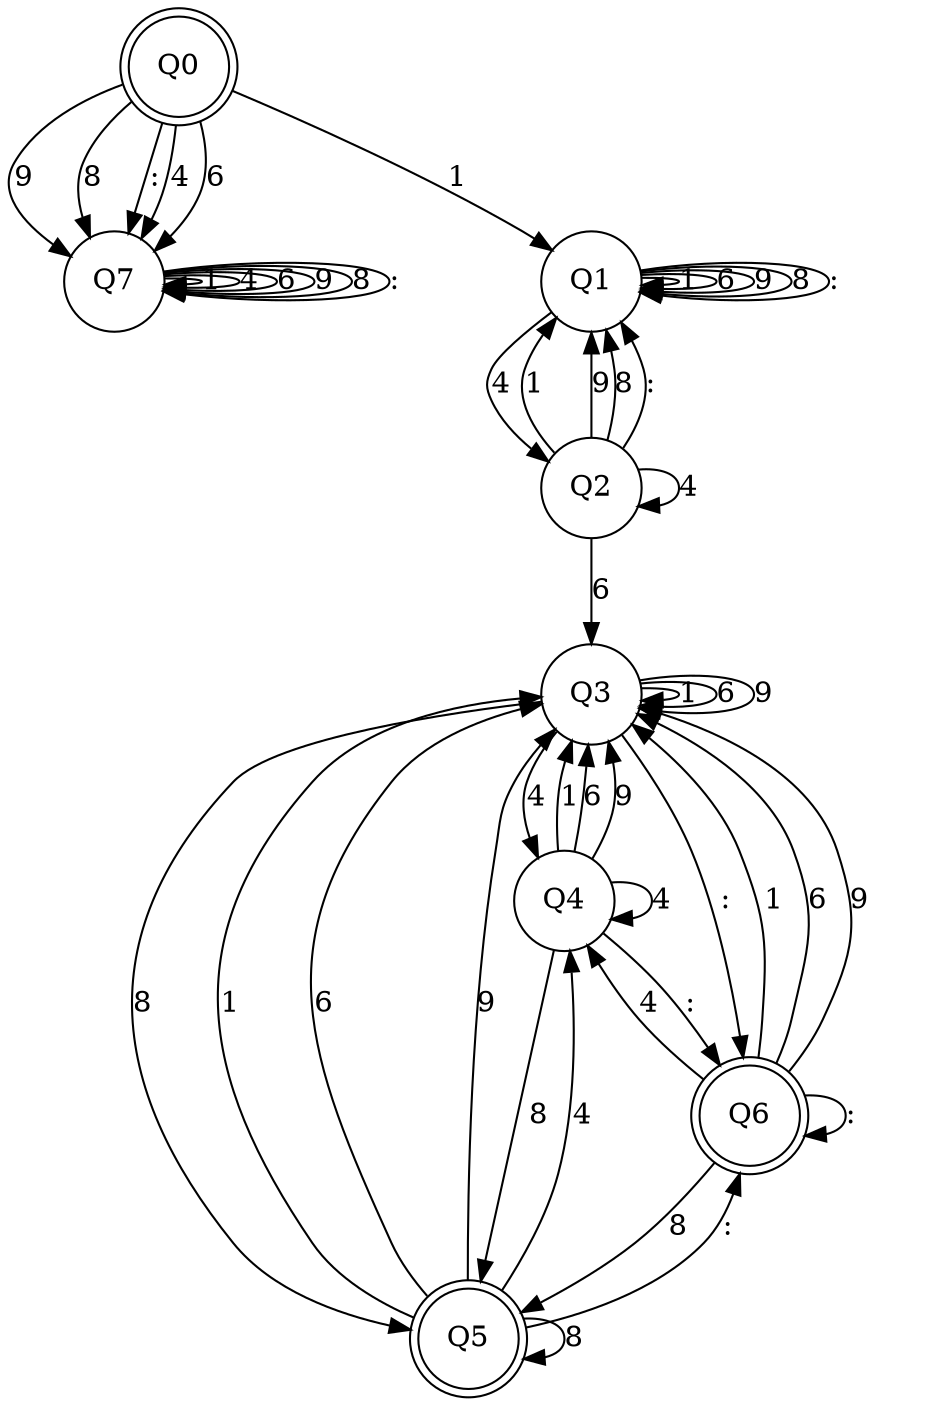 digraph re_dfa {
Q7 [shape=circle];
Q2 [shape=circle];
Q4 [shape=circle];
Q1 [shape=circle];
Q3 [shape=circle];
Q5 [shape=doublecircle];
Q6 [shape=doublecircle];
Q0 [shape=doublecircle];
Q7 -> Q7  [label=1];
Q7 -> Q7  [label=4];
Q7 -> Q7  [label=6];
Q7 -> Q7  [label=9];
Q7 -> Q7  [label=8];
Q7 -> Q7  [label=":"];
Q2 -> Q1  [label=1];
Q2 -> Q2  [label=4];
Q2 -> Q3  [label=6];
Q2 -> Q1  [label=9];
Q2 -> Q1  [label=8];
Q2 -> Q1  [label=":"];
Q4 -> Q3  [label=1];
Q4 -> Q4  [label=4];
Q4 -> Q3  [label=6];
Q4 -> Q3  [label=9];
Q4 -> Q5  [label=8];
Q4 -> Q6  [label=":"];
Q1 -> Q1  [label=1];
Q1 -> Q2  [label=4];
Q1 -> Q1  [label=6];
Q1 -> Q1  [label=9];
Q1 -> Q1  [label=8];
Q1 -> Q1  [label=":"];
Q3 -> Q3  [label=1];
Q3 -> Q4  [label=4];
Q3 -> Q3  [label=6];
Q3 -> Q3  [label=9];
Q3 -> Q5  [label=8];
Q3 -> Q6  [label=":"];
Q5 -> Q3  [label=1];
Q5 -> Q4  [label=4];
Q5 -> Q3  [label=6];
Q5 -> Q3  [label=9];
Q5 -> Q5  [label=8];
Q5 -> Q6  [label=":"];
Q6 -> Q3  [label=1];
Q6 -> Q4  [label=4];
Q6 -> Q3  [label=6];
Q6 -> Q3  [label=9];
Q6 -> Q5  [label=8];
Q6 -> Q6  [label=":"];
Q0 -> Q1  [label=1];
Q0 -> Q7  [label=4];
Q0 -> Q7  [label=6];
Q0 -> Q7  [label=9];
Q0 -> Q7  [label=8];
Q0 -> Q7  [label=":"];
}
